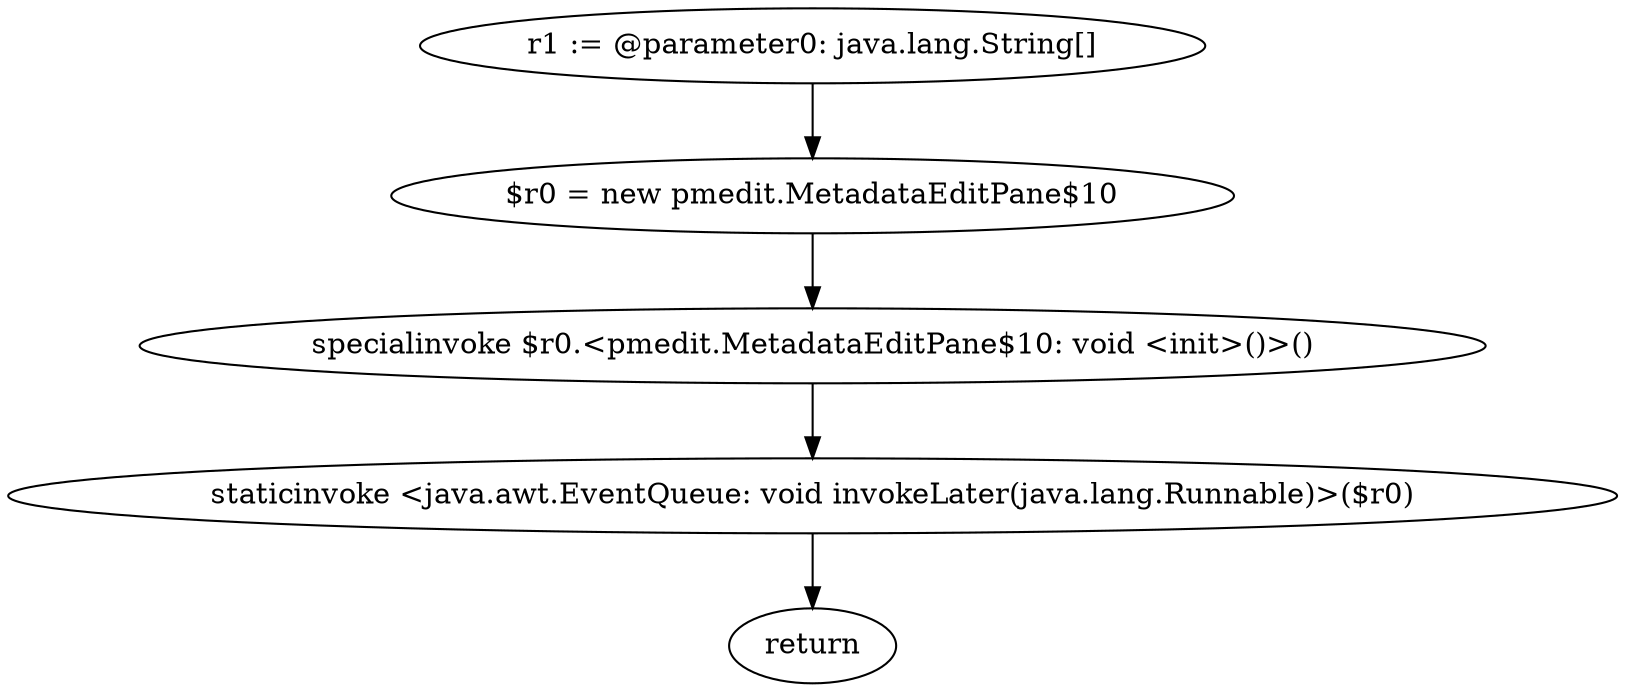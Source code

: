 digraph "unitGraph" {
    "r1 := @parameter0: java.lang.String[]"
    "$r0 = new pmedit.MetadataEditPane$10"
    "specialinvoke $r0.<pmedit.MetadataEditPane$10: void <init>()>()"
    "staticinvoke <java.awt.EventQueue: void invokeLater(java.lang.Runnable)>($r0)"
    "return"
    "r1 := @parameter0: java.lang.String[]"->"$r0 = new pmedit.MetadataEditPane$10";
    "$r0 = new pmedit.MetadataEditPane$10"->"specialinvoke $r0.<pmedit.MetadataEditPane$10: void <init>()>()";
    "specialinvoke $r0.<pmedit.MetadataEditPane$10: void <init>()>()"->"staticinvoke <java.awt.EventQueue: void invokeLater(java.lang.Runnable)>($r0)";
    "staticinvoke <java.awt.EventQueue: void invokeLater(java.lang.Runnable)>($r0)"->"return";
}
